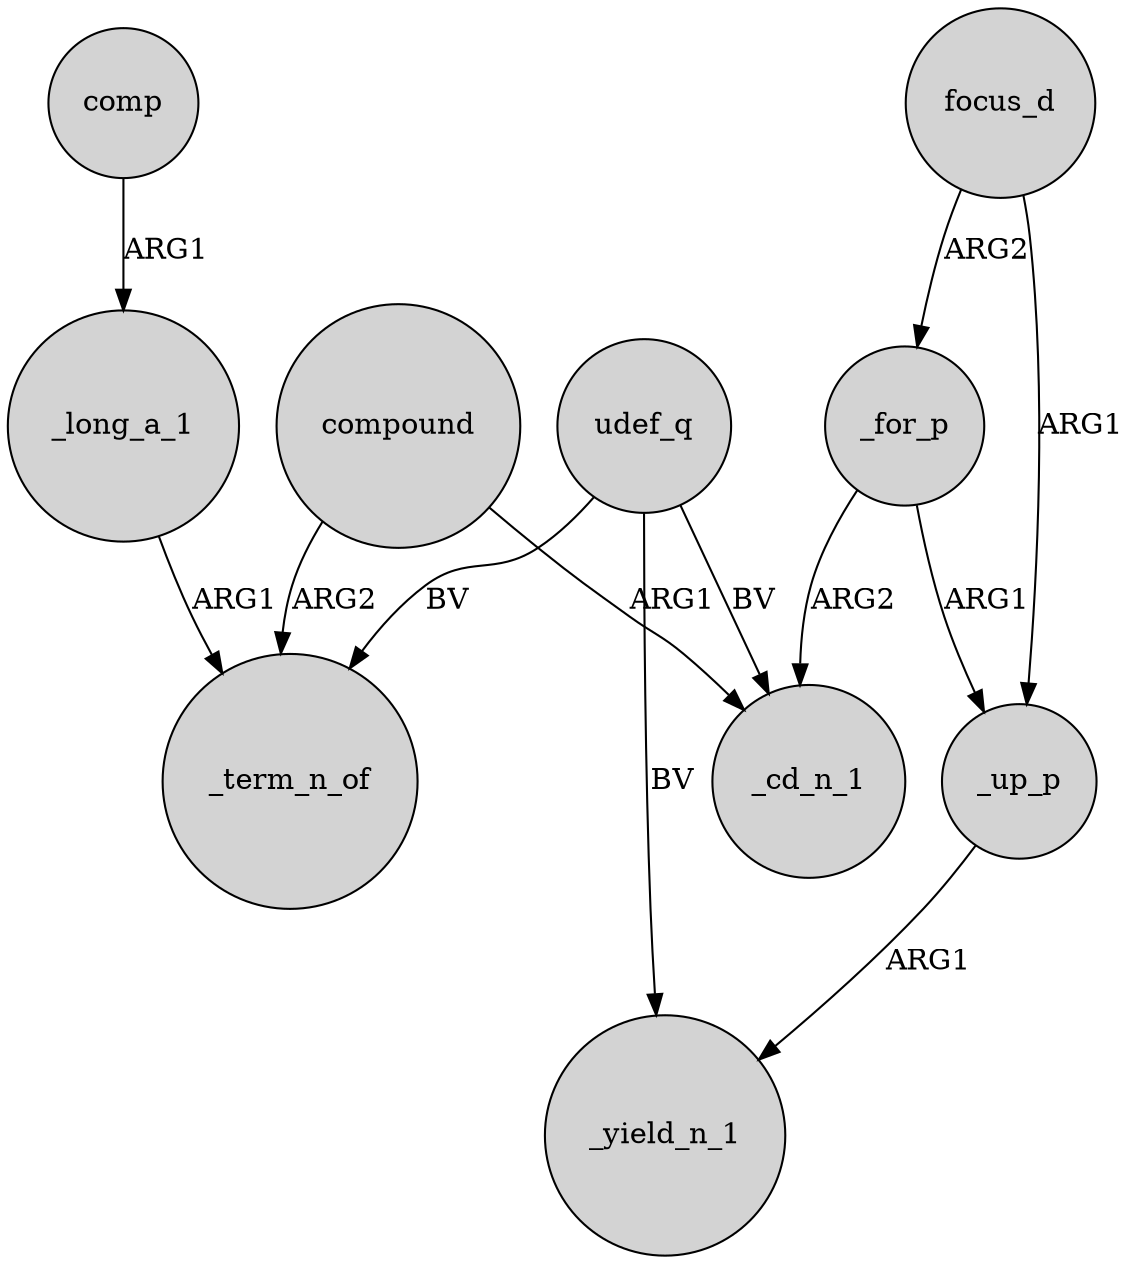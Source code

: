 digraph {
	node [shape=circle style=filled]
	compound -> _cd_n_1 [label=ARG1]
	focus_d -> _up_p [label=ARG1]
	_for_p -> _cd_n_1 [label=ARG2]
	udef_q -> _cd_n_1 [label=BV]
	compound -> _term_n_of [label=ARG2]
	focus_d -> _for_p [label=ARG2]
	udef_q -> _term_n_of [label=BV]
	udef_q -> _yield_n_1 [label=BV]
	_for_p -> _up_p [label=ARG1]
	_up_p -> _yield_n_1 [label=ARG1]
	_long_a_1 -> _term_n_of [label=ARG1]
	comp -> _long_a_1 [label=ARG1]
}
